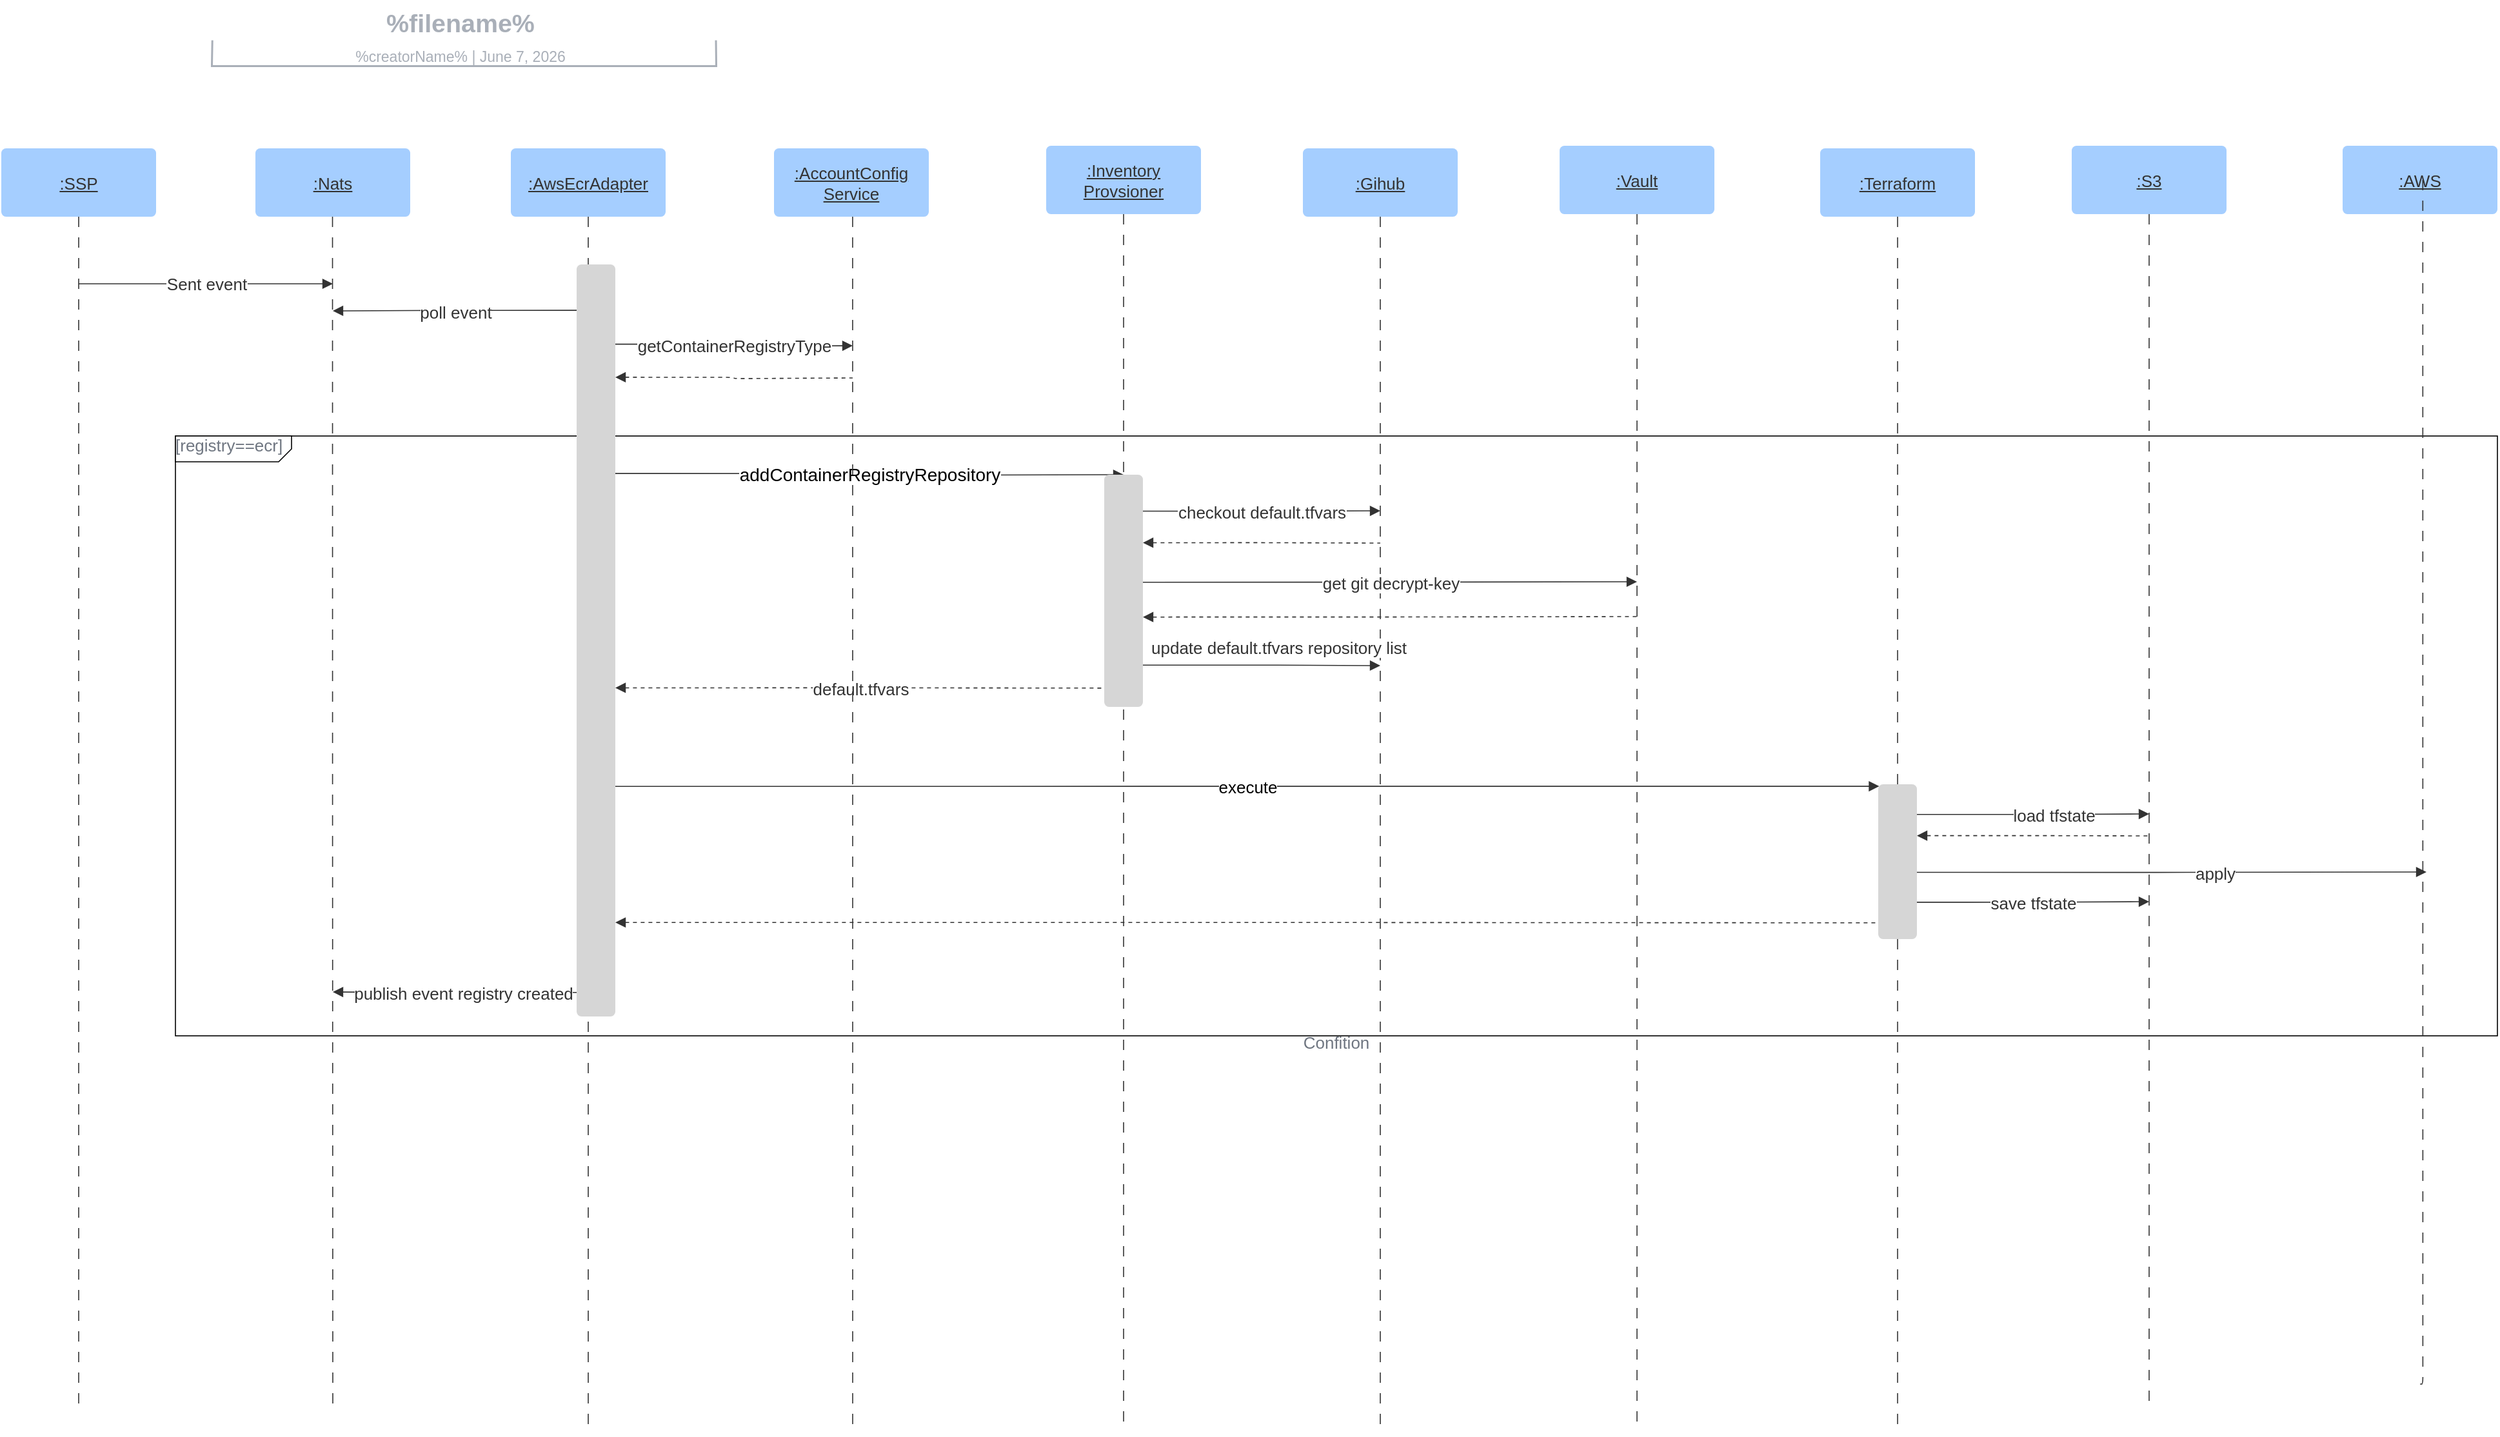 <mxfile version="21.7.5" type="device">
  <diagram name="Page-1" id="Q0tNZgN7exvVEr0pvUXQ">
    <mxGraphModel dx="1327" dy="886" grid="1" gridSize="10" guides="1" tooltips="1" connect="1" arrows="1" fold="1" page="1" pageScale="1" pageWidth="827" pageHeight="1169" math="0" shadow="0">
      <root>
        <mxCell id="0" />
        <mxCell id="1" parent="0" />
        <mxCell id="7ZaIqYHL2ud_zzjUojRD-1502" value="" style="group;dropTarget=0;pointerEvents=0;" vertex="1" parent="1">
          <mxGeometry x="696" y="608" width="640" height="45" as="geometry" />
        </mxCell>
        <UserObject label="%filename%" placeholders="1" id="7ZaIqYHL2ud_zzjUojRD-1503">
          <mxCell style="points=[[0.199,0.967,0],[0.809,0.967,0]];html=1;overflow=block;blockSpacing=1;whiteSpace=wrap;fontSize=19.7;fontColor=#a9afb8;fontStyle=1;align=center;spacingLeft=7;spacingRight=7;spacingTop=2;spacing=3;strokeOpacity=0;fillOpacity=0;rounded=1;absoluteArcSize=1;arcSize=12;fillColor=#ffffff;strokeWidth=1.5;lucidId=7E74PpC612dq;" vertex="1" parent="7ZaIqYHL2ud_zzjUojRD-1502">
            <mxGeometry width="640" height="31" as="geometry" />
          </mxCell>
        </UserObject>
        <UserObject label="%creatorName%  |  %date{mmmm d, yyyy}%" placeholders="1" id="7ZaIqYHL2ud_zzjUojRD-1504">
          <mxCell style="html=1;overflow=block;blockSpacing=1;whiteSpace=wrap;fontSize=11.5;fontColor=#a9afb8;align=center;spacingLeft=7;spacingRight=7;spacingTop=2;spacing=3;strokeOpacity=0;fillOpacity=0;rounded=1;absoluteArcSize=1;arcSize=12;fillColor=#ffffff;strokeWidth=1.5;lucidId=7E74zB~4Nseb;" vertex="1" parent="7ZaIqYHL2ud_zzjUojRD-1502">
            <mxGeometry y="31" width="640" height="14" as="geometry" />
          </mxCell>
        </UserObject>
        <mxCell id="7ZaIqYHL2ud_zzjUojRD-1505" value="" style="html=1;jettySize=18;whiteSpace=wrap;fontSize=13;fontFamily=Helvetica;strokeColor=#a9afb8;strokeOpacity=100;strokeWidth=1.5;rounded=0;startArrow=none;endArrow=none;exitX=0.199;exitY=0.967;exitPerimeter=0;entryX=0.809;entryY=0.967;entryPerimeter=0;lucidId=7E749cH06dJP;" edge="1" parent="7ZaIqYHL2ud_zzjUojRD-1502" source="7ZaIqYHL2ud_zzjUojRD-1503" target="7ZaIqYHL2ud_zzjUojRD-1503">
          <mxGeometry width="100" height="100" relative="1" as="geometry">
            <Array as="points">
              <mxPoint x="127" y="50" generated="1" />
              <mxPoint x="518" y="50" generated="1" />
            </Array>
          </mxGeometry>
        </mxCell>
        <mxCell id="7ZaIqYHL2ud_zzjUojRD-1538" value="" style="html=1;jettySize=18;whiteSpace=wrap;fontSize=13;strokeColor=#333333;strokeOpacity=100;dashed=1;fixDash=1;dashPattern=8 8;strokeWidth=0.8;rounded=1;arcSize=10;edgeStyle=orthogonalEdgeStyle;startArrow=none;endArrow=none;exitX=0.5;exitY=1;lucidId=sw2_XWLheOnD;exitDx=0;exitDy=0;" edge="1" parent="1" source="7ZaIqYHL2ud_zzjUojRD-1572">
          <mxGeometry width="100" height="100" relative="1" as="geometry">
            <Array as="points">
              <mxPoint x="2130" y="1716" />
            </Array>
            <mxPoint x="2129.52" y="1715" as="targetPoint" />
            <mxPoint x="2129.52" y="560" as="sourcePoint" />
          </mxGeometry>
        </mxCell>
        <mxCell id="7ZaIqYHL2ud_zzjUojRD-1539" value="" style="html=1;jettySize=18;whiteSpace=wrap;fontSize=13;strokeColor=#333333;strokeOpacity=100;dashed=1;fixDash=1;dashPattern=8 8;strokeWidth=0.8;rounded=1;arcSize=10;edgeStyle=orthogonalEdgeStyle;startArrow=none;endArrow=none;exitX=0.5;exitY=1;exitPerimeter=0;lucidId=sw2_IaxF4LJW;" edge="1" parent="1" source="7ZaIqYHL2ud_zzjUojRD-1553">
          <mxGeometry width="100" height="100" relative="1" as="geometry">
            <Array as="points">
              <mxPoint x="1530" y="1355" />
            </Array>
            <mxPoint x="1530" y="1710" as="targetPoint" />
          </mxGeometry>
        </mxCell>
        <mxCell id="7ZaIqYHL2ud_zzjUojRD-1540" value="[registry==ecr]" style="html=1;blockSpacing=1;whiteSpace=wrap;shape=mxgraph.sysml.package2;xSize=90;overflow=fill;fontSize=13;fontColor=#6f7681;align=left;spacing=0;strokeOpacity=100;fillOpacity=100;rounded=1;absoluteArcSize=1;arcSize=12;fillColor=#ffffff;strokeWidth=0.8;lucidId=sw2_ZpGVZm28;" vertex="1" parent="1">
          <mxGeometry x="795" y="945" width="1800" height="465" as="geometry" />
        </mxCell>
        <mxCell id="7ZaIqYHL2ud_zzjUojRD-1541" value="Confition" style="strokeColor=none;fillColor=none;whiteSpace=wrap;fontSize=13;fontColor=#6f7681;align=center;" vertex="1" parent="7ZaIqYHL2ud_zzjUojRD-1540">
          <mxGeometry y="465" width="1800" height="10" as="geometry" />
        </mxCell>
        <mxCell id="7ZaIqYHL2ud_zzjUojRD-1542" value=":SSP" style="html=1;overflow=block;blockSpacing=1;whiteSpace=wrap;fontSize=13;fontColor=#333333;fontStyle=4;spacing=3.8;strokeOpacity=0;fillOpacity=100;rounded=1;absoluteArcSize=1;arcSize=7.5;fillColor=#a5ceff;strokeWidth=0.8;lucidId=sw2_IlW4qdFf;" vertex="1" parent="1">
          <mxGeometry x="660" y="722" width="120" height="53" as="geometry" />
        </mxCell>
        <mxCell id="7ZaIqYHL2ud_zzjUojRD-1543" value=":AwsEcrAdapter" style="html=1;overflow=block;blockSpacing=1;whiteSpace=wrap;fontSize=13;fontColor=#333333;fontStyle=4;spacing=3.8;strokeOpacity=0;fillOpacity=100;rounded=1;absoluteArcSize=1;arcSize=7.5;fillColor=#a5ceff;strokeWidth=0.8;lucidId=sw2_cXAwcxfD;" vertex="1" parent="1">
          <mxGeometry x="1055" y="722" width="120" height="53" as="geometry" />
        </mxCell>
        <mxCell id="7ZaIqYHL2ud_zzjUojRD-1544" value=":Vault" style="html=1;overflow=block;blockSpacing=1;whiteSpace=wrap;fontSize=13;fontColor=#333333;fontStyle=4;spacing=3.8;strokeOpacity=0;fillOpacity=100;rounded=1;absoluteArcSize=1;arcSize=7.5;fillColor=#a5ceff;strokeWidth=0.8;lucidId=sw2_EZtChitr;" vertex="1" parent="1">
          <mxGeometry x="1868" y="720" width="120" height="53" as="geometry" />
        </mxCell>
        <mxCell id="7ZaIqYHL2ud_zzjUojRD-1545" value=":Nats" style="html=1;overflow=block;blockSpacing=1;whiteSpace=wrap;fontSize=13;fontColor=#333333;fontStyle=4;spacing=3.8;strokeOpacity=0;fillOpacity=100;rounded=1;absoluteArcSize=1;arcSize=7.5;fillColor=#a5ceff;strokeWidth=0.8;lucidId=sw2_y71zjC5J;" vertex="1" parent="1">
          <mxGeometry x="857" y="722" width="120" height="53" as="geometry" />
        </mxCell>
        <mxCell id="7ZaIqYHL2ud_zzjUojRD-1546" value="" style="html=1;jettySize=18;whiteSpace=wrap;fontSize=13;strokeColor=#333333;strokeOpacity=100;dashed=1;fixDash=1;dashPattern=8 8;strokeWidth=0.8;rounded=1;arcSize=10;edgeStyle=orthogonalEdgeStyle;startArrow=none;endArrow=none;exitX=0.5;exitY=1;exitPerimeter=0;lucidId=sw2_NQkr4w-o;" edge="1" parent="1" source="7ZaIqYHL2ud_zzjUojRD-1542">
          <mxGeometry width="100" height="100" relative="1" as="geometry">
            <Array as="points" />
            <mxPoint x="720" y="1697" as="targetPoint" />
          </mxGeometry>
        </mxCell>
        <mxCell id="7ZaIqYHL2ud_zzjUojRD-1547" value="" style="html=1;jettySize=18;whiteSpace=wrap;fontSize=13;strokeColor=#333333;strokeOpacity=100;dashed=1;fixDash=1;dashPattern=8 8;strokeWidth=0.8;rounded=1;arcSize=10;edgeStyle=orthogonalEdgeStyle;startArrow=none;endArrow=none;exitX=0.498;exitY=1;exitPerimeter=0;lucidId=sw2_ruCKwyGw;" edge="1" parent="1" source="7ZaIqYHL2ud_zzjUojRD-1545">
          <mxGeometry width="100" height="100" relative="1" as="geometry">
            <Array as="points" />
            <mxPoint x="917" y="1697" as="targetPoint" />
          </mxGeometry>
        </mxCell>
        <mxCell id="7ZaIqYHL2ud_zzjUojRD-1548" value="" style="html=1;jettySize=18;whiteSpace=wrap;fontSize=13;strokeColor=#333333;strokeOpacity=100;dashed=1;fixDash=1;dashPattern=8 8;strokeWidth=0.8;rounded=1;arcSize=10;edgeStyle=orthogonalEdgeStyle;startArrow=none;endArrow=none;exitX=0.5;exitY=1;exitPerimeter=0;lucidId=sw2_A78Pe.sr;" edge="1" parent="1" source="7ZaIqYHL2ud_zzjUojRD-1543">
          <mxGeometry width="100" height="100" relative="1" as="geometry">
            <Array as="points" />
            <mxPoint x="1115" y="1712" as="targetPoint" />
          </mxGeometry>
        </mxCell>
        <mxCell id="7ZaIqYHL2ud_zzjUojRD-1549" value="" style="html=1;overflow=block;blockSpacing=1;whiteSpace=wrap;fontSize=13;spacing=0;strokeOpacity=0;fillOpacity=100;rounded=1;absoluteArcSize=1;arcSize=7.5;fillColor=#d6d6d6;strokeWidth=0.8;lucidId=sw2_gWQePRNK;" vertex="1" parent="1">
          <mxGeometry x="1106" y="812" width="30" height="583" as="geometry" />
        </mxCell>
        <mxCell id="7ZaIqYHL2ud_zzjUojRD-1550" value="" style="html=1;jettySize=18;whiteSpace=wrap;fontSize=13;strokeColor=#333333;strokeOpacity=100;dashed=1;fixDash=1;dashPattern=8 8;strokeWidth=0.8;rounded=1;arcSize=10;edgeStyle=orthogonalEdgeStyle;startArrow=none;endArrow=none;exitX=0.5;exitY=1;exitPerimeter=0;lucidId=sw2_pHvSnlPQ;" edge="1" parent="1" source="7ZaIqYHL2ud_zzjUojRD-1544">
          <mxGeometry width="100" height="100" relative="1" as="geometry">
            <Array as="points" />
            <mxPoint x="1928" y="1710" as="targetPoint" />
          </mxGeometry>
        </mxCell>
        <mxCell id="7ZaIqYHL2ud_zzjUojRD-1551" value=":Gihub " style="html=1;overflow=block;blockSpacing=1;whiteSpace=wrap;fontSize=13;fontColor=#333333;fontStyle=4;spacing=3.8;strokeOpacity=0;fillOpacity=100;rounded=1;absoluteArcSize=1;arcSize=7.5;fillColor=#a5ceff;strokeWidth=0.8;lucidId=sw2_hFJyCZGc;" vertex="1" parent="1">
          <mxGeometry x="1669" y="722" width="120" height="53" as="geometry" />
        </mxCell>
        <mxCell id="7ZaIqYHL2ud_zzjUojRD-1552" value="" style="html=1;jettySize=18;whiteSpace=wrap;fontSize=13;strokeColor=#333333;strokeOpacity=100;dashed=1;fixDash=1;dashPattern=8 8;strokeWidth=0.8;rounded=1;arcSize=10;edgeStyle=orthogonalEdgeStyle;startArrow=none;endArrow=none;exitX=0.5;exitY=1;exitPerimeter=0;lucidId=sw2_9OYUVX8a;" edge="1" parent="1" source="7ZaIqYHL2ud_zzjUojRD-1551">
          <mxGeometry width="100" height="100" relative="1" as="geometry">
            <Array as="points" />
            <mxPoint x="1729" y="1712" as="targetPoint" />
          </mxGeometry>
        </mxCell>
        <mxCell id="7ZaIqYHL2ud_zzjUojRD-1553" value=":Inventory&#xa;Provsioner" style="html=1;overflow=block;blockSpacing=1;whiteSpace=wrap;fontSize=13;fontColor=#333333;fontStyle=4;spacing=3.8;strokeOpacity=0;fillOpacity=100;rounded=1;absoluteArcSize=1;arcSize=7.5;fillColor=#a5ceff;strokeWidth=0.8;lucidId=sw2_7uJkAyJy;" vertex="1" parent="1">
          <mxGeometry x="1470" y="720" width="120" height="53" as="geometry" />
        </mxCell>
        <mxCell id="7ZaIqYHL2ud_zzjUojRD-1554" value="" style="html=1;jettySize=18;whiteSpace=wrap;fontSize=13;strokeColor=#333333;strokeOpacity=100;strokeWidth=0.8;rounded=1;arcSize=24;edgeStyle=orthogonalEdgeStyle;startArrow=none;endArrow=block;endFill=1;lucidId=sw2_QBbCdavi;" edge="1" parent="1">
          <mxGeometry width="100" height="100" relative="1" as="geometry">
            <Array as="points" />
            <mxPoint x="720" y="827" as="sourcePoint" />
            <mxPoint x="917" y="827" as="targetPoint" />
          </mxGeometry>
        </mxCell>
        <mxCell id="7ZaIqYHL2ud_zzjUojRD-1555" value="Sent event" style="text;html=1;resizable=0;labelBackgroundColor=default;align=center;verticalAlign=middle;fontColor=#333333;fontSize=13;" vertex="1" parent="7ZaIqYHL2ud_zzjUojRD-1554">
          <mxGeometry relative="1" as="geometry">
            <mxPoint as="offset" />
          </mxGeometry>
        </mxCell>
        <mxCell id="7ZaIqYHL2ud_zzjUojRD-1556" value="" style="html=1;jettySize=18;whiteSpace=wrap;fontSize=13;strokeColor=#333333;strokeOpacity=100;strokeWidth=0.8;rounded=1;arcSize=24;edgeStyle=orthogonalEdgeStyle;startArrow=none;endArrow=block;endFill=1;exitX=0;exitY=0.061;exitPerimeter=0;lucidId=sw2_kwfabqoX;" edge="1" parent="1" source="7ZaIqYHL2ud_zzjUojRD-1549">
          <mxGeometry width="100" height="100" relative="1" as="geometry">
            <Array as="points" />
            <mxPoint x="917" y="848" as="targetPoint" />
          </mxGeometry>
        </mxCell>
        <mxCell id="7ZaIqYHL2ud_zzjUojRD-1557" value="poll event" style="text;html=1;resizable=0;labelBackgroundColor=default;align=center;verticalAlign=middle;fontColor=#333333;fontSize=13;" vertex="1" parent="7ZaIqYHL2ud_zzjUojRD-1556">
          <mxGeometry relative="1" as="geometry">
            <mxPoint as="offset" />
          </mxGeometry>
        </mxCell>
        <mxCell id="7ZaIqYHL2ud_zzjUojRD-1558" value="" style="html=1;jettySize=18;whiteSpace=wrap;fontSize=13;strokeColor=#333333;strokeOpacity=100;strokeWidth=0.8;rounded=1;arcSize=24;edgeStyle=orthogonalEdgeStyle;startArrow=none;endArrow=block;endFill=1;exitX=1;exitY=0.278;exitPerimeter=0;lucidId=sw2_QKgnw4bx;" edge="1" parent="1" source="7ZaIqYHL2ud_zzjUojRD-1549">
          <mxGeometry width="100" height="100" relative="1" as="geometry">
            <Array as="points" />
            <mxPoint x="1530" y="975" as="targetPoint" />
          </mxGeometry>
        </mxCell>
        <mxCell id="7ZaIqYHL2ud_zzjUojRD-1559" value="addContainerRegistryRepository " style="text;html=1;resizable=0;labelBackgroundColor=default;align=center;verticalAlign=middle;fontColor=default;fontSize=14;" vertex="1" parent="7ZaIqYHL2ud_zzjUojRD-1558">
          <mxGeometry relative="1" as="geometry">
            <mxPoint as="offset" />
          </mxGeometry>
        </mxCell>
        <mxCell id="7ZaIqYHL2ud_zzjUojRD-1560" value="" style="html=1;jettySize=18;whiteSpace=wrap;fontSize=13;strokeColor=#333333;strokeOpacity=100;dashed=1;fixDash=1;strokeWidth=0.8;rounded=1;arcSize=24;edgeStyle=orthogonalEdgeStyle;startArrow=block;startFill=1;endArrow=none;exitX=1;exitY=0.563;exitPerimeter=0;entryX=0;entryY=0.919;entryPerimeter=0;lucidId=sw2_~3sell7f;" edge="1" parent="1" source="7ZaIqYHL2ud_zzjUojRD-1549" target="7ZaIqYHL2ud_zzjUojRD-1564">
          <mxGeometry width="100" height="100" relative="1" as="geometry">
            <Array as="points" />
          </mxGeometry>
        </mxCell>
        <mxCell id="7ZaIqYHL2ud_zzjUojRD-1561" value="default.tfvars" style="text;html=1;resizable=0;labelBackgroundColor=default;align=center;verticalAlign=middle;fontColor=#333333;fontSize=13;" vertex="1" parent="7ZaIqYHL2ud_zzjUojRD-1560">
          <mxGeometry relative="1" as="geometry">
            <mxPoint as="offset" />
          </mxGeometry>
        </mxCell>
        <mxCell id="7ZaIqYHL2ud_zzjUojRD-1562" value="" style="html=1;jettySize=18;whiteSpace=wrap;fontSize=13;strokeColor=#333333;strokeOpacity=100;strokeWidth=0.8;rounded=1;arcSize=24;edgeStyle=orthogonalEdgeStyle;startArrow=none;endArrow=block;endFill=1;exitX=1;exitY=0.157;exitPerimeter=0;lucidId=sw2_znBp6zMu;" edge="1" parent="1" source="7ZaIqYHL2ud_zzjUojRD-1564">
          <mxGeometry width="100" height="100" relative="1" as="geometry">
            <Array as="points" />
            <mxPoint x="1729" y="1003" as="targetPoint" />
          </mxGeometry>
        </mxCell>
        <mxCell id="7ZaIqYHL2ud_zzjUojRD-1563" value="checkout default.tfvars" style="text;html=1;resizable=0;labelBackgroundColor=default;align=center;verticalAlign=middle;fontColor=#333333;fontSize=13;" vertex="1" parent="7ZaIqYHL2ud_zzjUojRD-1562">
          <mxGeometry relative="1" as="geometry">
            <mxPoint as="offset" />
          </mxGeometry>
        </mxCell>
        <mxCell id="7ZaIqYHL2ud_zzjUojRD-1564" value="" style="html=1;overflow=block;blockSpacing=1;whiteSpace=wrap;fontSize=13;spacing=0;strokeOpacity=0;fillOpacity=100;rounded=1;absoluteArcSize=1;arcSize=7.5;fillColor=#d6d6d6;strokeWidth=0.8;lucidId=sw2_KUZNjmrf;" vertex="1" parent="1">
          <mxGeometry x="1515" y="975" width="30" height="180" as="geometry" />
        </mxCell>
        <mxCell id="7ZaIqYHL2ud_zzjUojRD-1565" value="" style="html=1;jettySize=18;whiteSpace=wrap;fontSize=13;strokeColor=#333333;strokeOpacity=100;dashed=1;fixDash=1;strokeWidth=0.8;rounded=1;arcSize=24;edgeStyle=orthogonalEdgeStyle;startArrow=block;startFill=1;endArrow=none;exitX=1;exitY=0.293;exitPerimeter=0;lucidId=sw2_1EHHQOfy;" edge="1" parent="1" source="7ZaIqYHL2ud_zzjUojRD-1564">
          <mxGeometry width="100" height="100" relative="1" as="geometry">
            <Array as="points" />
            <mxPoint x="1729" y="1028" as="targetPoint" />
          </mxGeometry>
        </mxCell>
        <mxCell id="7ZaIqYHL2ud_zzjUojRD-1566" value="" style="html=1;jettySize=18;whiteSpace=wrap;fontSize=13;strokeColor=#333333;strokeOpacity=100;strokeWidth=0.8;rounded=1;arcSize=24;edgeStyle=orthogonalEdgeStyle;startArrow=none;endArrow=block;endFill=1;exitX=1;exitY=0.463;exitPerimeter=0;lucidId=sw2_2wihwZSK;" edge="1" parent="1" source="7ZaIqYHL2ud_zzjUojRD-1564">
          <mxGeometry width="100" height="100" relative="1" as="geometry">
            <Array as="points" />
            <mxPoint x="1928" y="1058" as="targetPoint" />
          </mxGeometry>
        </mxCell>
        <mxCell id="7ZaIqYHL2ud_zzjUojRD-1567" value="get git decrypt-key" style="text;html=1;resizable=0;labelBackgroundColor=default;align=center;verticalAlign=middle;fontColor=#333333;fontSize=13;" vertex="1" parent="7ZaIqYHL2ud_zzjUojRD-1566">
          <mxGeometry relative="1" as="geometry">
            <mxPoint as="offset" />
          </mxGeometry>
        </mxCell>
        <mxCell id="7ZaIqYHL2ud_zzjUojRD-1568" value="" style="html=1;jettySize=18;whiteSpace=wrap;fontSize=13;strokeColor=#333333;strokeOpacity=100;dashed=1;fixDash=1;strokeWidth=0.8;rounded=1;arcSize=24;edgeStyle=orthogonalEdgeStyle;startArrow=block;startFill=1;endArrow=none;exitX=1;exitY=0.613;exitPerimeter=0;lucidId=sw2_TCRgxsVz;" edge="1" parent="1" source="7ZaIqYHL2ud_zzjUojRD-1564">
          <mxGeometry width="100" height="100" relative="1" as="geometry">
            <Array as="points" />
            <mxPoint x="1928" y="1085" as="targetPoint" />
          </mxGeometry>
        </mxCell>
        <mxCell id="7ZaIqYHL2ud_zzjUojRD-1569" value="" style="html=1;jettySize=18;whiteSpace=wrap;fontSize=13;strokeColor=#333333;strokeOpacity=100;strokeWidth=0.8;rounded=1;arcSize=24;edgeStyle=orthogonalEdgeStyle;startArrow=none;endArrow=block;endFill=1;exitX=1;exitY=0.82;exitPerimeter=0;lucidId=sw2_m0e1GHuI;" edge="1" parent="1" source="7ZaIqYHL2ud_zzjUojRD-1564">
          <mxGeometry width="100" height="100" relative="1" as="geometry">
            <Array as="points" />
            <mxPoint x="1729" y="1123" as="targetPoint" />
          </mxGeometry>
        </mxCell>
        <mxCell id="7ZaIqYHL2ud_zzjUojRD-1570" value="update default.tfvars repository list" style="text;html=1;resizable=0;labelBackgroundColor=default;align=center;verticalAlign=middle;fontColor=#333333;fontSize=13;" vertex="1" parent="7ZaIqYHL2ud_zzjUojRD-1569">
          <mxGeometry relative="1" as="geometry">
            <mxPoint x="13" y="-14" as="offset" />
          </mxGeometry>
        </mxCell>
        <mxCell id="7ZaIqYHL2ud_zzjUojRD-1571" value="" style="html=1;jettySize=18;whiteSpace=wrap;fontSize=13;strokeColor=#333333;strokeOpacity=100;dashed=1;fixDash=1;strokeWidth=0.8;rounded=1;arcSize=24;edgeStyle=orthogonalEdgeStyle;startArrow=block;startFill=1;endArrow=none;exitX=1;exitY=0.875;exitPerimeter=0;entryX=0;entryY=0.895;entryPerimeter=0;lucidId=sw2_hP-PbVJg;" edge="1" parent="1" source="7ZaIqYHL2ud_zzjUojRD-1549" target="7ZaIqYHL2ud_zzjUojRD-1580">
          <mxGeometry width="100" height="100" relative="1" as="geometry">
            <Array as="points" />
          </mxGeometry>
        </mxCell>
        <mxCell id="7ZaIqYHL2ud_zzjUojRD-1572" value=":Terraform" style="html=1;overflow=block;blockSpacing=1;whiteSpace=wrap;fontSize=13;fontColor=#333333;fontStyle=4;spacing=3.8;strokeOpacity=0;fillOpacity=100;rounded=1;absoluteArcSize=1;arcSize=7.5;fillColor=#a5ceff;strokeWidth=0.8;lucidId=sw2_3o3xYHzz;" vertex="1" parent="1">
          <mxGeometry x="2070" y="722" width="120" height="53" as="geometry" />
        </mxCell>
        <mxCell id="7ZaIqYHL2ud_zzjUojRD-1573" value="" style="html=1;jettySize=18;whiteSpace=wrap;fontSize=13;strokeColor=#333333;strokeOpacity=100;strokeWidth=0.8;rounded=1;arcSize=24;edgeStyle=orthogonalEdgeStyle;startArrow=block;startFill=1;endArrow=none;entryX=0;entryY=0.968;entryPerimeter=0;lucidId=sw2_Mmz3gJw0;" edge="1" parent="1" target="7ZaIqYHL2ud_zzjUojRD-1549">
          <mxGeometry width="100" height="100" relative="1" as="geometry">
            <Array as="points" />
            <mxPoint x="917" y="1376" as="sourcePoint" />
          </mxGeometry>
        </mxCell>
        <mxCell id="7ZaIqYHL2ud_zzjUojRD-1574" value="publish event registry created" style="text;html=1;resizable=0;labelBackgroundColor=default;align=center;verticalAlign=middle;fontColor=#333333;fontSize=13;" vertex="1" parent="7ZaIqYHL2ud_zzjUojRD-1573">
          <mxGeometry x="0.069" relative="1" as="geometry">
            <mxPoint as="offset" />
          </mxGeometry>
        </mxCell>
        <mxCell id="7ZaIqYHL2ud_zzjUojRD-1575" value="" style="html=1;jettySize=18;whiteSpace=wrap;fontSize=13;strokeColor=#333333;strokeOpacity=100;strokeWidth=0.8;rounded=1;arcSize=24;edgeStyle=orthogonalEdgeStyle;startArrow=none;endArrow=block;endFill=1;exitX=1;exitY=0.106;exitPerimeter=0;lucidId=sw2_LCNSD-2I;" edge="1" parent="1" source="7ZaIqYHL2ud_zzjUojRD-1549">
          <mxGeometry width="100" height="100" relative="1" as="geometry">
            <Array as="points" />
            <mxPoint x="1320" y="875" as="targetPoint" />
          </mxGeometry>
        </mxCell>
        <mxCell id="7ZaIqYHL2ud_zzjUojRD-1576" value="getContainerRegistryType" style="text;html=1;resizable=0;labelBackgroundColor=default;align=center;verticalAlign=middle;fontColor=#333333;fontSize=13;" vertex="1" parent="7ZaIqYHL2ud_zzjUojRD-1575">
          <mxGeometry relative="1" as="geometry">
            <mxPoint as="offset" />
          </mxGeometry>
        </mxCell>
        <mxCell id="7ZaIqYHL2ud_zzjUojRD-1577" value=":AccountConfig&#xa;Service" style="html=1;overflow=block;blockSpacing=1;whiteSpace=wrap;fontSize=13;fontColor=#333333;fontStyle=4;spacing=3.8;strokeOpacity=0;fillOpacity=100;rounded=1;absoluteArcSize=1;arcSize=7.5;fillColor=#a5ceff;strokeWidth=0.8;lucidId=sw2_VU6IYaiv;" vertex="1" parent="1">
          <mxGeometry x="1259" y="722" width="120" height="53" as="geometry" />
        </mxCell>
        <mxCell id="7ZaIqYHL2ud_zzjUojRD-1578" value="" style="html=1;jettySize=18;whiteSpace=wrap;fontSize=13;strokeColor=#333333;strokeOpacity=100;dashed=1;fixDash=1;dashPattern=8 8;strokeWidth=0.8;rounded=1;arcSize=10;edgeStyle=orthogonalEdgeStyle;startArrow=none;endArrow=none;exitX=0.508;exitY=1;exitPerimeter=0;lucidId=sw2_Mv-TBkaI;" edge="1" parent="1" source="7ZaIqYHL2ud_zzjUojRD-1577">
          <mxGeometry width="100" height="100" relative="1" as="geometry">
            <Array as="points" />
            <mxPoint x="1320" y="1718" as="targetPoint" />
          </mxGeometry>
        </mxCell>
        <mxCell id="7ZaIqYHL2ud_zzjUojRD-1579" value="" style="html=1;jettySize=18;whiteSpace=wrap;fontSize=13;strokeColor=#333333;strokeOpacity=100;dashed=1;fixDash=1;strokeWidth=0.8;rounded=1;arcSize=24;edgeStyle=orthogonalEdgeStyle;startArrow=block;startFill=1;endArrow=none;exitX=1;exitY=0.15;exitPerimeter=0;lucidId=sw2_oyXus1mT;" edge="1" parent="1" source="7ZaIqYHL2ud_zzjUojRD-1549">
          <mxGeometry width="100" height="100" relative="1" as="geometry">
            <Array as="points" />
            <mxPoint x="1320" y="900" as="targetPoint" />
          </mxGeometry>
        </mxCell>
        <mxCell id="7ZaIqYHL2ud_zzjUojRD-1580" value="" style="html=1;overflow=block;blockSpacing=1;whiteSpace=wrap;fontSize=13;spacing=0;strokeOpacity=0;fillOpacity=100;rounded=1;absoluteArcSize=1;arcSize=7.5;fillColor=#d6d6d6;strokeWidth=0.8;lucidId=sw2_t4yAM3fl;" vertex="1" parent="1">
          <mxGeometry x="2115" y="1215" width="30" height="120" as="geometry" />
        </mxCell>
        <mxCell id="7ZaIqYHL2ud_zzjUojRD-1581" value="" style="html=1;jettySize=18;whiteSpace=wrap;fontSize=13;strokeColor=#333333;strokeOpacity=100;strokeWidth=0.8;rounded=1;arcSize=24;edgeStyle=orthogonalEdgeStyle;startArrow=none;endArrow=block;endFill=1;exitX=1;exitY=0.694;exitPerimeter=0;entryX=0.025;entryY=0.013;entryPerimeter=0;lucidId=sw2_4mX2tgp~;" edge="1" parent="1" source="7ZaIqYHL2ud_zzjUojRD-1549" target="7ZaIqYHL2ud_zzjUojRD-1580">
          <mxGeometry width="100" height="100" relative="1" as="geometry">
            <Array as="points" />
          </mxGeometry>
        </mxCell>
        <mxCell id="7ZaIqYHL2ud_zzjUojRD-1582" value="execute" style="text;html=1;resizable=0;labelBackgroundColor=default;align=center;verticalAlign=middle;fontColor=default;fontSize=13;" vertex="1" parent="7ZaIqYHL2ud_zzjUojRD-1581">
          <mxGeometry relative="1" as="geometry">
            <mxPoint as="offset" />
          </mxGeometry>
        </mxCell>
        <mxCell id="7ZaIqYHL2ud_zzjUojRD-1583" value=":S3" style="html=1;overflow=block;blockSpacing=1;whiteSpace=wrap;fontSize=13;fontColor=#333333;fontStyle=4;spacing=3.8;strokeOpacity=0;fillOpacity=100;rounded=1;absoluteArcSize=1;arcSize=7.5;fillColor=#a5ceff;strokeWidth=0.8;lucidId=vR2_aRCoct8q;" vertex="1" parent="1">
          <mxGeometry x="2265" y="720" width="120" height="53" as="geometry" />
        </mxCell>
        <mxCell id="7ZaIqYHL2ud_zzjUojRD-1584" value="" style="html=1;jettySize=18;whiteSpace=wrap;fontSize=13;strokeColor=#333333;strokeOpacity=100;dashed=1;fixDash=1;dashPattern=8 8;strokeWidth=0.8;rounded=1;arcSize=10;edgeStyle=orthogonalEdgeStyle;startArrow=none;endArrow=none;exitX=0.5;exitY=1;exitPerimeter=0;lucidId=~R2_EX9C0RFM;" edge="1" parent="1" source="7ZaIqYHL2ud_zzjUojRD-1583">
          <mxGeometry width="100" height="100" relative="1" as="geometry">
            <Array as="points">
              <mxPoint x="2325" y="1489" />
            </Array>
            <mxPoint x="2325" y="1700" as="targetPoint" />
          </mxGeometry>
        </mxCell>
        <mxCell id="7ZaIqYHL2ud_zzjUojRD-1585" value="" style="html=1;jettySize=18;whiteSpace=wrap;fontSize=13;strokeColor=#333333;strokeOpacity=100;strokeWidth=0.8;rounded=1;arcSize=24;edgeStyle=orthogonalEdgeStyle;startArrow=none;endArrow=block;endFill=1;exitX=1;exitY=0.195;exitPerimeter=0;lucidId=-72_mCqg5Oha;" edge="1" parent="1" source="7ZaIqYHL2ud_zzjUojRD-1580">
          <mxGeometry width="100" height="100" relative="1" as="geometry">
            <Array as="points" />
            <mxPoint x="2325" y="1238" as="targetPoint" />
          </mxGeometry>
        </mxCell>
        <mxCell id="7ZaIqYHL2ud_zzjUojRD-1586" value="load tfstate" style="text;html=1;resizable=0;labelBackgroundColor=default;align=center;verticalAlign=middle;fontColor=#333333;fontSize=13;" vertex="1" parent="7ZaIqYHL2ud_zzjUojRD-1585">
          <mxGeometry x="0.169" relative="1" as="geometry">
            <mxPoint as="offset" />
          </mxGeometry>
        </mxCell>
        <mxCell id="7ZaIqYHL2ud_zzjUojRD-1587" value="" style="html=1;jettySize=18;whiteSpace=wrap;fontSize=13;strokeColor=#333333;strokeOpacity=100;dashed=1;fixDash=1;strokeWidth=0.8;rounded=1;arcSize=24;edgeStyle=orthogonalEdgeStyle;startArrow=block;startFill=1;endArrow=none;exitX=1;exitY=0.332;exitPerimeter=0;lucidId=h82_Z6v~x~XZ;" edge="1" parent="1" source="7ZaIqYHL2ud_zzjUojRD-1580">
          <mxGeometry width="100" height="100" relative="1" as="geometry">
            <Array as="points" />
            <mxPoint x="2325" y="1255" as="targetPoint" />
          </mxGeometry>
        </mxCell>
        <mxCell id="7ZaIqYHL2ud_zzjUojRD-1588" value=":AWS" style="points=[[0.518,0.499,0]];html=1;overflow=block;blockSpacing=1;whiteSpace=wrap;fontSize=13;fontColor=#333333;fontStyle=4;spacing=3.8;strokeOpacity=0;fillOpacity=100;rounded=1;absoluteArcSize=1;arcSize=7.5;fillColor=#a5ceff;strokeWidth=0.8;lucidId=ZG0uaCu.rSDm;" vertex="1" parent="1">
          <mxGeometry x="2475" y="720" width="120" height="53" as="geometry" />
        </mxCell>
        <mxCell id="7ZaIqYHL2ud_zzjUojRD-1589" value="" style="html=1;jettySize=18;whiteSpace=wrap;fontSize=13;strokeColor=#333333;strokeOpacity=100;dashed=1;fixDash=1;dashPattern=8 8;strokeWidth=0.8;rounded=1;arcSize=10;edgeStyle=orthogonalEdgeStyle;startArrow=none;endArrow=none;exitX=0.518;exitY=0.499;exitPerimeter=0;lucidId=lH0uLm-_F0av;" edge="1" parent="1" source="7ZaIqYHL2ud_zzjUojRD-1588">
          <mxGeometry width="100" height="100" relative="1" as="geometry">
            <Array as="points">
              <mxPoint x="2537" y="1680" />
              <mxPoint x="2535" y="1680" />
            </Array>
            <mxPoint x="2537" y="1680" as="targetPoint" />
          </mxGeometry>
        </mxCell>
        <mxCell id="7ZaIqYHL2ud_zzjUojRD-1590" value="" style="html=1;jettySize=18;whiteSpace=wrap;fontSize=13;strokeColor=#333333;strokeOpacity=100;strokeWidth=0.8;rounded=1;arcSize=24;edgeStyle=orthogonalEdgeStyle;startArrow=none;endArrow=block;endFill=1;exitX=1;exitY=0.569;exitPerimeter=0;lucidId=5H0u8TzYQcO_;" edge="1" parent="1" source="7ZaIqYHL2ud_zzjUojRD-1580">
          <mxGeometry width="100" height="100" relative="1" as="geometry">
            <Array as="points" />
            <mxPoint x="2540" y="1283" as="targetPoint" />
          </mxGeometry>
        </mxCell>
        <mxCell id="7ZaIqYHL2ud_zzjUojRD-1591" value="apply" style="text;html=1;resizable=0;labelBackgroundColor=default;align=center;verticalAlign=middle;fontColor=#333333;fontSize=13;" vertex="1" parent="7ZaIqYHL2ud_zzjUojRD-1590">
          <mxGeometry x="0.169" relative="1" as="geometry">
            <mxPoint as="offset" />
          </mxGeometry>
        </mxCell>
        <mxCell id="7ZaIqYHL2ud_zzjUojRD-1592" value="" style="html=1;jettySize=18;whiteSpace=wrap;fontSize=13;strokeColor=#333333;strokeOpacity=100;strokeWidth=0.8;rounded=1;arcSize=24;edgeStyle=orthogonalEdgeStyle;startArrow=none;endArrow=block;endFill=1;exitX=1;exitY=0.762;exitPerimeter=0;lucidId=fJ0u5v0jwvbo;" edge="1" parent="1" source="7ZaIqYHL2ud_zzjUojRD-1580">
          <mxGeometry width="100" height="100" relative="1" as="geometry">
            <Array as="points" />
            <mxPoint x="2325" y="1306" as="targetPoint" />
          </mxGeometry>
        </mxCell>
        <mxCell id="7ZaIqYHL2ud_zzjUojRD-1593" value="save tfstate" style="text;html=1;resizable=0;labelBackgroundColor=default;align=center;verticalAlign=middle;fontColor=#333333;fontSize=13;" vertex="1" parent="7ZaIqYHL2ud_zzjUojRD-1592">
          <mxGeometry relative="1" as="geometry">
            <mxPoint as="offset" />
          </mxGeometry>
        </mxCell>
      </root>
    </mxGraphModel>
  </diagram>
</mxfile>
